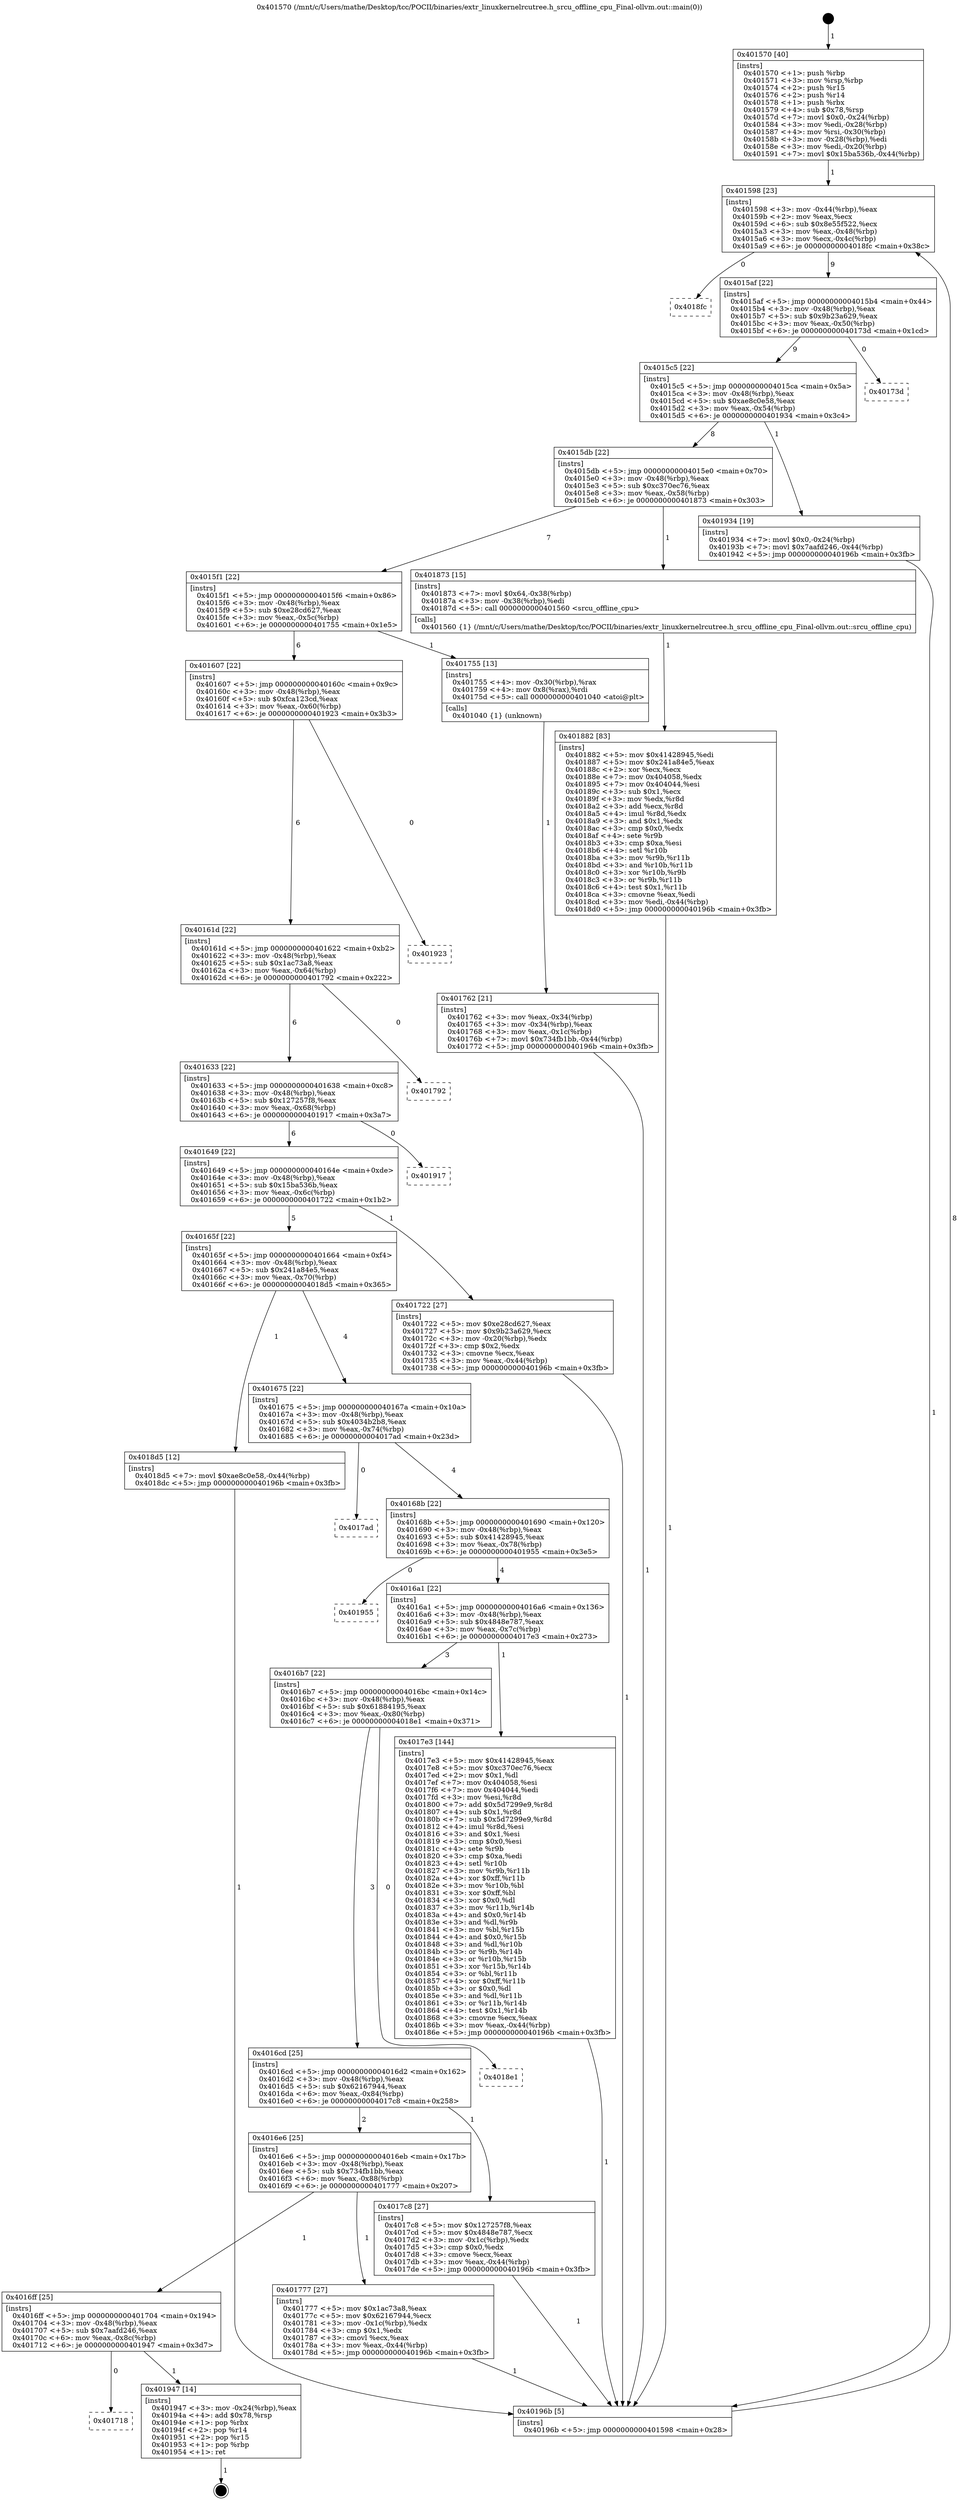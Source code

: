 digraph "0x401570" {
  label = "0x401570 (/mnt/c/Users/mathe/Desktop/tcc/POCII/binaries/extr_linuxkernelrcutree.h_srcu_offline_cpu_Final-ollvm.out::main(0))"
  labelloc = "t"
  node[shape=record]

  Entry [label="",width=0.3,height=0.3,shape=circle,fillcolor=black,style=filled]
  "0x401598" [label="{
     0x401598 [23]\l
     | [instrs]\l
     &nbsp;&nbsp;0x401598 \<+3\>: mov -0x44(%rbp),%eax\l
     &nbsp;&nbsp;0x40159b \<+2\>: mov %eax,%ecx\l
     &nbsp;&nbsp;0x40159d \<+6\>: sub $0x8e55f522,%ecx\l
     &nbsp;&nbsp;0x4015a3 \<+3\>: mov %eax,-0x48(%rbp)\l
     &nbsp;&nbsp;0x4015a6 \<+3\>: mov %ecx,-0x4c(%rbp)\l
     &nbsp;&nbsp;0x4015a9 \<+6\>: je 00000000004018fc \<main+0x38c\>\l
  }"]
  "0x4018fc" [label="{
     0x4018fc\l
  }", style=dashed]
  "0x4015af" [label="{
     0x4015af [22]\l
     | [instrs]\l
     &nbsp;&nbsp;0x4015af \<+5\>: jmp 00000000004015b4 \<main+0x44\>\l
     &nbsp;&nbsp;0x4015b4 \<+3\>: mov -0x48(%rbp),%eax\l
     &nbsp;&nbsp;0x4015b7 \<+5\>: sub $0x9b23a629,%eax\l
     &nbsp;&nbsp;0x4015bc \<+3\>: mov %eax,-0x50(%rbp)\l
     &nbsp;&nbsp;0x4015bf \<+6\>: je 000000000040173d \<main+0x1cd\>\l
  }"]
  Exit [label="",width=0.3,height=0.3,shape=circle,fillcolor=black,style=filled,peripheries=2]
  "0x40173d" [label="{
     0x40173d\l
  }", style=dashed]
  "0x4015c5" [label="{
     0x4015c5 [22]\l
     | [instrs]\l
     &nbsp;&nbsp;0x4015c5 \<+5\>: jmp 00000000004015ca \<main+0x5a\>\l
     &nbsp;&nbsp;0x4015ca \<+3\>: mov -0x48(%rbp),%eax\l
     &nbsp;&nbsp;0x4015cd \<+5\>: sub $0xae8c0e58,%eax\l
     &nbsp;&nbsp;0x4015d2 \<+3\>: mov %eax,-0x54(%rbp)\l
     &nbsp;&nbsp;0x4015d5 \<+6\>: je 0000000000401934 \<main+0x3c4\>\l
  }"]
  "0x401718" [label="{
     0x401718\l
  }", style=dashed]
  "0x401934" [label="{
     0x401934 [19]\l
     | [instrs]\l
     &nbsp;&nbsp;0x401934 \<+7\>: movl $0x0,-0x24(%rbp)\l
     &nbsp;&nbsp;0x40193b \<+7\>: movl $0x7aafd246,-0x44(%rbp)\l
     &nbsp;&nbsp;0x401942 \<+5\>: jmp 000000000040196b \<main+0x3fb\>\l
  }"]
  "0x4015db" [label="{
     0x4015db [22]\l
     | [instrs]\l
     &nbsp;&nbsp;0x4015db \<+5\>: jmp 00000000004015e0 \<main+0x70\>\l
     &nbsp;&nbsp;0x4015e0 \<+3\>: mov -0x48(%rbp),%eax\l
     &nbsp;&nbsp;0x4015e3 \<+5\>: sub $0xc370ec76,%eax\l
     &nbsp;&nbsp;0x4015e8 \<+3\>: mov %eax,-0x58(%rbp)\l
     &nbsp;&nbsp;0x4015eb \<+6\>: je 0000000000401873 \<main+0x303\>\l
  }"]
  "0x401947" [label="{
     0x401947 [14]\l
     | [instrs]\l
     &nbsp;&nbsp;0x401947 \<+3\>: mov -0x24(%rbp),%eax\l
     &nbsp;&nbsp;0x40194a \<+4\>: add $0x78,%rsp\l
     &nbsp;&nbsp;0x40194e \<+1\>: pop %rbx\l
     &nbsp;&nbsp;0x40194f \<+2\>: pop %r14\l
     &nbsp;&nbsp;0x401951 \<+2\>: pop %r15\l
     &nbsp;&nbsp;0x401953 \<+1\>: pop %rbp\l
     &nbsp;&nbsp;0x401954 \<+1\>: ret\l
  }"]
  "0x401873" [label="{
     0x401873 [15]\l
     | [instrs]\l
     &nbsp;&nbsp;0x401873 \<+7\>: movl $0x64,-0x38(%rbp)\l
     &nbsp;&nbsp;0x40187a \<+3\>: mov -0x38(%rbp),%edi\l
     &nbsp;&nbsp;0x40187d \<+5\>: call 0000000000401560 \<srcu_offline_cpu\>\l
     | [calls]\l
     &nbsp;&nbsp;0x401560 \{1\} (/mnt/c/Users/mathe/Desktop/tcc/POCII/binaries/extr_linuxkernelrcutree.h_srcu_offline_cpu_Final-ollvm.out::srcu_offline_cpu)\l
  }"]
  "0x4015f1" [label="{
     0x4015f1 [22]\l
     | [instrs]\l
     &nbsp;&nbsp;0x4015f1 \<+5\>: jmp 00000000004015f6 \<main+0x86\>\l
     &nbsp;&nbsp;0x4015f6 \<+3\>: mov -0x48(%rbp),%eax\l
     &nbsp;&nbsp;0x4015f9 \<+5\>: sub $0xe28cd627,%eax\l
     &nbsp;&nbsp;0x4015fe \<+3\>: mov %eax,-0x5c(%rbp)\l
     &nbsp;&nbsp;0x401601 \<+6\>: je 0000000000401755 \<main+0x1e5\>\l
  }"]
  "0x401882" [label="{
     0x401882 [83]\l
     | [instrs]\l
     &nbsp;&nbsp;0x401882 \<+5\>: mov $0x41428945,%edi\l
     &nbsp;&nbsp;0x401887 \<+5\>: mov $0x241a84e5,%eax\l
     &nbsp;&nbsp;0x40188c \<+2\>: xor %ecx,%ecx\l
     &nbsp;&nbsp;0x40188e \<+7\>: mov 0x404058,%edx\l
     &nbsp;&nbsp;0x401895 \<+7\>: mov 0x404044,%esi\l
     &nbsp;&nbsp;0x40189c \<+3\>: sub $0x1,%ecx\l
     &nbsp;&nbsp;0x40189f \<+3\>: mov %edx,%r8d\l
     &nbsp;&nbsp;0x4018a2 \<+3\>: add %ecx,%r8d\l
     &nbsp;&nbsp;0x4018a5 \<+4\>: imul %r8d,%edx\l
     &nbsp;&nbsp;0x4018a9 \<+3\>: and $0x1,%edx\l
     &nbsp;&nbsp;0x4018ac \<+3\>: cmp $0x0,%edx\l
     &nbsp;&nbsp;0x4018af \<+4\>: sete %r9b\l
     &nbsp;&nbsp;0x4018b3 \<+3\>: cmp $0xa,%esi\l
     &nbsp;&nbsp;0x4018b6 \<+4\>: setl %r10b\l
     &nbsp;&nbsp;0x4018ba \<+3\>: mov %r9b,%r11b\l
     &nbsp;&nbsp;0x4018bd \<+3\>: and %r10b,%r11b\l
     &nbsp;&nbsp;0x4018c0 \<+3\>: xor %r10b,%r9b\l
     &nbsp;&nbsp;0x4018c3 \<+3\>: or %r9b,%r11b\l
     &nbsp;&nbsp;0x4018c6 \<+4\>: test $0x1,%r11b\l
     &nbsp;&nbsp;0x4018ca \<+3\>: cmovne %eax,%edi\l
     &nbsp;&nbsp;0x4018cd \<+3\>: mov %edi,-0x44(%rbp)\l
     &nbsp;&nbsp;0x4018d0 \<+5\>: jmp 000000000040196b \<main+0x3fb\>\l
  }"]
  "0x401755" [label="{
     0x401755 [13]\l
     | [instrs]\l
     &nbsp;&nbsp;0x401755 \<+4\>: mov -0x30(%rbp),%rax\l
     &nbsp;&nbsp;0x401759 \<+4\>: mov 0x8(%rax),%rdi\l
     &nbsp;&nbsp;0x40175d \<+5\>: call 0000000000401040 \<atoi@plt\>\l
     | [calls]\l
     &nbsp;&nbsp;0x401040 \{1\} (unknown)\l
  }"]
  "0x401607" [label="{
     0x401607 [22]\l
     | [instrs]\l
     &nbsp;&nbsp;0x401607 \<+5\>: jmp 000000000040160c \<main+0x9c\>\l
     &nbsp;&nbsp;0x40160c \<+3\>: mov -0x48(%rbp),%eax\l
     &nbsp;&nbsp;0x40160f \<+5\>: sub $0xfca123cd,%eax\l
     &nbsp;&nbsp;0x401614 \<+3\>: mov %eax,-0x60(%rbp)\l
     &nbsp;&nbsp;0x401617 \<+6\>: je 0000000000401923 \<main+0x3b3\>\l
  }"]
  "0x4016ff" [label="{
     0x4016ff [25]\l
     | [instrs]\l
     &nbsp;&nbsp;0x4016ff \<+5\>: jmp 0000000000401704 \<main+0x194\>\l
     &nbsp;&nbsp;0x401704 \<+3\>: mov -0x48(%rbp),%eax\l
     &nbsp;&nbsp;0x401707 \<+5\>: sub $0x7aafd246,%eax\l
     &nbsp;&nbsp;0x40170c \<+6\>: mov %eax,-0x8c(%rbp)\l
     &nbsp;&nbsp;0x401712 \<+6\>: je 0000000000401947 \<main+0x3d7\>\l
  }"]
  "0x401923" [label="{
     0x401923\l
  }", style=dashed]
  "0x40161d" [label="{
     0x40161d [22]\l
     | [instrs]\l
     &nbsp;&nbsp;0x40161d \<+5\>: jmp 0000000000401622 \<main+0xb2\>\l
     &nbsp;&nbsp;0x401622 \<+3\>: mov -0x48(%rbp),%eax\l
     &nbsp;&nbsp;0x401625 \<+5\>: sub $0x1ac73a8,%eax\l
     &nbsp;&nbsp;0x40162a \<+3\>: mov %eax,-0x64(%rbp)\l
     &nbsp;&nbsp;0x40162d \<+6\>: je 0000000000401792 \<main+0x222\>\l
  }"]
  "0x401777" [label="{
     0x401777 [27]\l
     | [instrs]\l
     &nbsp;&nbsp;0x401777 \<+5\>: mov $0x1ac73a8,%eax\l
     &nbsp;&nbsp;0x40177c \<+5\>: mov $0x62167944,%ecx\l
     &nbsp;&nbsp;0x401781 \<+3\>: mov -0x1c(%rbp),%edx\l
     &nbsp;&nbsp;0x401784 \<+3\>: cmp $0x1,%edx\l
     &nbsp;&nbsp;0x401787 \<+3\>: cmovl %ecx,%eax\l
     &nbsp;&nbsp;0x40178a \<+3\>: mov %eax,-0x44(%rbp)\l
     &nbsp;&nbsp;0x40178d \<+5\>: jmp 000000000040196b \<main+0x3fb\>\l
  }"]
  "0x401792" [label="{
     0x401792\l
  }", style=dashed]
  "0x401633" [label="{
     0x401633 [22]\l
     | [instrs]\l
     &nbsp;&nbsp;0x401633 \<+5\>: jmp 0000000000401638 \<main+0xc8\>\l
     &nbsp;&nbsp;0x401638 \<+3\>: mov -0x48(%rbp),%eax\l
     &nbsp;&nbsp;0x40163b \<+5\>: sub $0x127257f8,%eax\l
     &nbsp;&nbsp;0x401640 \<+3\>: mov %eax,-0x68(%rbp)\l
     &nbsp;&nbsp;0x401643 \<+6\>: je 0000000000401917 \<main+0x3a7\>\l
  }"]
  "0x4016e6" [label="{
     0x4016e6 [25]\l
     | [instrs]\l
     &nbsp;&nbsp;0x4016e6 \<+5\>: jmp 00000000004016eb \<main+0x17b\>\l
     &nbsp;&nbsp;0x4016eb \<+3\>: mov -0x48(%rbp),%eax\l
     &nbsp;&nbsp;0x4016ee \<+5\>: sub $0x734fb1bb,%eax\l
     &nbsp;&nbsp;0x4016f3 \<+6\>: mov %eax,-0x88(%rbp)\l
     &nbsp;&nbsp;0x4016f9 \<+6\>: je 0000000000401777 \<main+0x207\>\l
  }"]
  "0x401917" [label="{
     0x401917\l
  }", style=dashed]
  "0x401649" [label="{
     0x401649 [22]\l
     | [instrs]\l
     &nbsp;&nbsp;0x401649 \<+5\>: jmp 000000000040164e \<main+0xde\>\l
     &nbsp;&nbsp;0x40164e \<+3\>: mov -0x48(%rbp),%eax\l
     &nbsp;&nbsp;0x401651 \<+5\>: sub $0x15ba536b,%eax\l
     &nbsp;&nbsp;0x401656 \<+3\>: mov %eax,-0x6c(%rbp)\l
     &nbsp;&nbsp;0x401659 \<+6\>: je 0000000000401722 \<main+0x1b2\>\l
  }"]
  "0x4017c8" [label="{
     0x4017c8 [27]\l
     | [instrs]\l
     &nbsp;&nbsp;0x4017c8 \<+5\>: mov $0x127257f8,%eax\l
     &nbsp;&nbsp;0x4017cd \<+5\>: mov $0x4848e787,%ecx\l
     &nbsp;&nbsp;0x4017d2 \<+3\>: mov -0x1c(%rbp),%edx\l
     &nbsp;&nbsp;0x4017d5 \<+3\>: cmp $0x0,%edx\l
     &nbsp;&nbsp;0x4017d8 \<+3\>: cmove %ecx,%eax\l
     &nbsp;&nbsp;0x4017db \<+3\>: mov %eax,-0x44(%rbp)\l
     &nbsp;&nbsp;0x4017de \<+5\>: jmp 000000000040196b \<main+0x3fb\>\l
  }"]
  "0x401722" [label="{
     0x401722 [27]\l
     | [instrs]\l
     &nbsp;&nbsp;0x401722 \<+5\>: mov $0xe28cd627,%eax\l
     &nbsp;&nbsp;0x401727 \<+5\>: mov $0x9b23a629,%ecx\l
     &nbsp;&nbsp;0x40172c \<+3\>: mov -0x20(%rbp),%edx\l
     &nbsp;&nbsp;0x40172f \<+3\>: cmp $0x2,%edx\l
     &nbsp;&nbsp;0x401732 \<+3\>: cmovne %ecx,%eax\l
     &nbsp;&nbsp;0x401735 \<+3\>: mov %eax,-0x44(%rbp)\l
     &nbsp;&nbsp;0x401738 \<+5\>: jmp 000000000040196b \<main+0x3fb\>\l
  }"]
  "0x40165f" [label="{
     0x40165f [22]\l
     | [instrs]\l
     &nbsp;&nbsp;0x40165f \<+5\>: jmp 0000000000401664 \<main+0xf4\>\l
     &nbsp;&nbsp;0x401664 \<+3\>: mov -0x48(%rbp),%eax\l
     &nbsp;&nbsp;0x401667 \<+5\>: sub $0x241a84e5,%eax\l
     &nbsp;&nbsp;0x40166c \<+3\>: mov %eax,-0x70(%rbp)\l
     &nbsp;&nbsp;0x40166f \<+6\>: je 00000000004018d5 \<main+0x365\>\l
  }"]
  "0x40196b" [label="{
     0x40196b [5]\l
     | [instrs]\l
     &nbsp;&nbsp;0x40196b \<+5\>: jmp 0000000000401598 \<main+0x28\>\l
  }"]
  "0x401570" [label="{
     0x401570 [40]\l
     | [instrs]\l
     &nbsp;&nbsp;0x401570 \<+1\>: push %rbp\l
     &nbsp;&nbsp;0x401571 \<+3\>: mov %rsp,%rbp\l
     &nbsp;&nbsp;0x401574 \<+2\>: push %r15\l
     &nbsp;&nbsp;0x401576 \<+2\>: push %r14\l
     &nbsp;&nbsp;0x401578 \<+1\>: push %rbx\l
     &nbsp;&nbsp;0x401579 \<+4\>: sub $0x78,%rsp\l
     &nbsp;&nbsp;0x40157d \<+7\>: movl $0x0,-0x24(%rbp)\l
     &nbsp;&nbsp;0x401584 \<+3\>: mov %edi,-0x28(%rbp)\l
     &nbsp;&nbsp;0x401587 \<+4\>: mov %rsi,-0x30(%rbp)\l
     &nbsp;&nbsp;0x40158b \<+3\>: mov -0x28(%rbp),%edi\l
     &nbsp;&nbsp;0x40158e \<+3\>: mov %edi,-0x20(%rbp)\l
     &nbsp;&nbsp;0x401591 \<+7\>: movl $0x15ba536b,-0x44(%rbp)\l
  }"]
  "0x401762" [label="{
     0x401762 [21]\l
     | [instrs]\l
     &nbsp;&nbsp;0x401762 \<+3\>: mov %eax,-0x34(%rbp)\l
     &nbsp;&nbsp;0x401765 \<+3\>: mov -0x34(%rbp),%eax\l
     &nbsp;&nbsp;0x401768 \<+3\>: mov %eax,-0x1c(%rbp)\l
     &nbsp;&nbsp;0x40176b \<+7\>: movl $0x734fb1bb,-0x44(%rbp)\l
     &nbsp;&nbsp;0x401772 \<+5\>: jmp 000000000040196b \<main+0x3fb\>\l
  }"]
  "0x4016cd" [label="{
     0x4016cd [25]\l
     | [instrs]\l
     &nbsp;&nbsp;0x4016cd \<+5\>: jmp 00000000004016d2 \<main+0x162\>\l
     &nbsp;&nbsp;0x4016d2 \<+3\>: mov -0x48(%rbp),%eax\l
     &nbsp;&nbsp;0x4016d5 \<+5\>: sub $0x62167944,%eax\l
     &nbsp;&nbsp;0x4016da \<+6\>: mov %eax,-0x84(%rbp)\l
     &nbsp;&nbsp;0x4016e0 \<+6\>: je 00000000004017c8 \<main+0x258\>\l
  }"]
  "0x4018d5" [label="{
     0x4018d5 [12]\l
     | [instrs]\l
     &nbsp;&nbsp;0x4018d5 \<+7\>: movl $0xae8c0e58,-0x44(%rbp)\l
     &nbsp;&nbsp;0x4018dc \<+5\>: jmp 000000000040196b \<main+0x3fb\>\l
  }"]
  "0x401675" [label="{
     0x401675 [22]\l
     | [instrs]\l
     &nbsp;&nbsp;0x401675 \<+5\>: jmp 000000000040167a \<main+0x10a\>\l
     &nbsp;&nbsp;0x40167a \<+3\>: mov -0x48(%rbp),%eax\l
     &nbsp;&nbsp;0x40167d \<+5\>: sub $0x4034b2b8,%eax\l
     &nbsp;&nbsp;0x401682 \<+3\>: mov %eax,-0x74(%rbp)\l
     &nbsp;&nbsp;0x401685 \<+6\>: je 00000000004017ad \<main+0x23d\>\l
  }"]
  "0x4018e1" [label="{
     0x4018e1\l
  }", style=dashed]
  "0x4017ad" [label="{
     0x4017ad\l
  }", style=dashed]
  "0x40168b" [label="{
     0x40168b [22]\l
     | [instrs]\l
     &nbsp;&nbsp;0x40168b \<+5\>: jmp 0000000000401690 \<main+0x120\>\l
     &nbsp;&nbsp;0x401690 \<+3\>: mov -0x48(%rbp),%eax\l
     &nbsp;&nbsp;0x401693 \<+5\>: sub $0x41428945,%eax\l
     &nbsp;&nbsp;0x401698 \<+3\>: mov %eax,-0x78(%rbp)\l
     &nbsp;&nbsp;0x40169b \<+6\>: je 0000000000401955 \<main+0x3e5\>\l
  }"]
  "0x4016b7" [label="{
     0x4016b7 [22]\l
     | [instrs]\l
     &nbsp;&nbsp;0x4016b7 \<+5\>: jmp 00000000004016bc \<main+0x14c\>\l
     &nbsp;&nbsp;0x4016bc \<+3\>: mov -0x48(%rbp),%eax\l
     &nbsp;&nbsp;0x4016bf \<+5\>: sub $0x61884195,%eax\l
     &nbsp;&nbsp;0x4016c4 \<+3\>: mov %eax,-0x80(%rbp)\l
     &nbsp;&nbsp;0x4016c7 \<+6\>: je 00000000004018e1 \<main+0x371\>\l
  }"]
  "0x401955" [label="{
     0x401955\l
  }", style=dashed]
  "0x4016a1" [label="{
     0x4016a1 [22]\l
     | [instrs]\l
     &nbsp;&nbsp;0x4016a1 \<+5\>: jmp 00000000004016a6 \<main+0x136\>\l
     &nbsp;&nbsp;0x4016a6 \<+3\>: mov -0x48(%rbp),%eax\l
     &nbsp;&nbsp;0x4016a9 \<+5\>: sub $0x4848e787,%eax\l
     &nbsp;&nbsp;0x4016ae \<+3\>: mov %eax,-0x7c(%rbp)\l
     &nbsp;&nbsp;0x4016b1 \<+6\>: je 00000000004017e3 \<main+0x273\>\l
  }"]
  "0x4017e3" [label="{
     0x4017e3 [144]\l
     | [instrs]\l
     &nbsp;&nbsp;0x4017e3 \<+5\>: mov $0x41428945,%eax\l
     &nbsp;&nbsp;0x4017e8 \<+5\>: mov $0xc370ec76,%ecx\l
     &nbsp;&nbsp;0x4017ed \<+2\>: mov $0x1,%dl\l
     &nbsp;&nbsp;0x4017ef \<+7\>: mov 0x404058,%esi\l
     &nbsp;&nbsp;0x4017f6 \<+7\>: mov 0x404044,%edi\l
     &nbsp;&nbsp;0x4017fd \<+3\>: mov %esi,%r8d\l
     &nbsp;&nbsp;0x401800 \<+7\>: add $0x5d7299e9,%r8d\l
     &nbsp;&nbsp;0x401807 \<+4\>: sub $0x1,%r8d\l
     &nbsp;&nbsp;0x40180b \<+7\>: sub $0x5d7299e9,%r8d\l
     &nbsp;&nbsp;0x401812 \<+4\>: imul %r8d,%esi\l
     &nbsp;&nbsp;0x401816 \<+3\>: and $0x1,%esi\l
     &nbsp;&nbsp;0x401819 \<+3\>: cmp $0x0,%esi\l
     &nbsp;&nbsp;0x40181c \<+4\>: sete %r9b\l
     &nbsp;&nbsp;0x401820 \<+3\>: cmp $0xa,%edi\l
     &nbsp;&nbsp;0x401823 \<+4\>: setl %r10b\l
     &nbsp;&nbsp;0x401827 \<+3\>: mov %r9b,%r11b\l
     &nbsp;&nbsp;0x40182a \<+4\>: xor $0xff,%r11b\l
     &nbsp;&nbsp;0x40182e \<+3\>: mov %r10b,%bl\l
     &nbsp;&nbsp;0x401831 \<+3\>: xor $0xff,%bl\l
     &nbsp;&nbsp;0x401834 \<+3\>: xor $0x0,%dl\l
     &nbsp;&nbsp;0x401837 \<+3\>: mov %r11b,%r14b\l
     &nbsp;&nbsp;0x40183a \<+4\>: and $0x0,%r14b\l
     &nbsp;&nbsp;0x40183e \<+3\>: and %dl,%r9b\l
     &nbsp;&nbsp;0x401841 \<+3\>: mov %bl,%r15b\l
     &nbsp;&nbsp;0x401844 \<+4\>: and $0x0,%r15b\l
     &nbsp;&nbsp;0x401848 \<+3\>: and %dl,%r10b\l
     &nbsp;&nbsp;0x40184b \<+3\>: or %r9b,%r14b\l
     &nbsp;&nbsp;0x40184e \<+3\>: or %r10b,%r15b\l
     &nbsp;&nbsp;0x401851 \<+3\>: xor %r15b,%r14b\l
     &nbsp;&nbsp;0x401854 \<+3\>: or %bl,%r11b\l
     &nbsp;&nbsp;0x401857 \<+4\>: xor $0xff,%r11b\l
     &nbsp;&nbsp;0x40185b \<+3\>: or $0x0,%dl\l
     &nbsp;&nbsp;0x40185e \<+3\>: and %dl,%r11b\l
     &nbsp;&nbsp;0x401861 \<+3\>: or %r11b,%r14b\l
     &nbsp;&nbsp;0x401864 \<+4\>: test $0x1,%r14b\l
     &nbsp;&nbsp;0x401868 \<+3\>: cmovne %ecx,%eax\l
     &nbsp;&nbsp;0x40186b \<+3\>: mov %eax,-0x44(%rbp)\l
     &nbsp;&nbsp;0x40186e \<+5\>: jmp 000000000040196b \<main+0x3fb\>\l
  }"]
  Entry -> "0x401570" [label=" 1"]
  "0x401598" -> "0x4018fc" [label=" 0"]
  "0x401598" -> "0x4015af" [label=" 9"]
  "0x401947" -> Exit [label=" 1"]
  "0x4015af" -> "0x40173d" [label=" 0"]
  "0x4015af" -> "0x4015c5" [label=" 9"]
  "0x4016ff" -> "0x401718" [label=" 0"]
  "0x4015c5" -> "0x401934" [label=" 1"]
  "0x4015c5" -> "0x4015db" [label=" 8"]
  "0x4016ff" -> "0x401947" [label=" 1"]
  "0x4015db" -> "0x401873" [label=" 1"]
  "0x4015db" -> "0x4015f1" [label=" 7"]
  "0x401934" -> "0x40196b" [label=" 1"]
  "0x4015f1" -> "0x401755" [label=" 1"]
  "0x4015f1" -> "0x401607" [label=" 6"]
  "0x4018d5" -> "0x40196b" [label=" 1"]
  "0x401607" -> "0x401923" [label=" 0"]
  "0x401607" -> "0x40161d" [label=" 6"]
  "0x401882" -> "0x40196b" [label=" 1"]
  "0x40161d" -> "0x401792" [label=" 0"]
  "0x40161d" -> "0x401633" [label=" 6"]
  "0x401873" -> "0x401882" [label=" 1"]
  "0x401633" -> "0x401917" [label=" 0"]
  "0x401633" -> "0x401649" [label=" 6"]
  "0x4017c8" -> "0x40196b" [label=" 1"]
  "0x401649" -> "0x401722" [label=" 1"]
  "0x401649" -> "0x40165f" [label=" 5"]
  "0x401722" -> "0x40196b" [label=" 1"]
  "0x401570" -> "0x401598" [label=" 1"]
  "0x40196b" -> "0x401598" [label=" 8"]
  "0x401755" -> "0x401762" [label=" 1"]
  "0x401762" -> "0x40196b" [label=" 1"]
  "0x401777" -> "0x40196b" [label=" 1"]
  "0x40165f" -> "0x4018d5" [label=" 1"]
  "0x40165f" -> "0x401675" [label=" 4"]
  "0x4016e6" -> "0x401777" [label=" 1"]
  "0x401675" -> "0x4017ad" [label=" 0"]
  "0x401675" -> "0x40168b" [label=" 4"]
  "0x4017e3" -> "0x40196b" [label=" 1"]
  "0x40168b" -> "0x401955" [label=" 0"]
  "0x40168b" -> "0x4016a1" [label=" 4"]
  "0x4016cd" -> "0x4017c8" [label=" 1"]
  "0x4016a1" -> "0x4017e3" [label=" 1"]
  "0x4016a1" -> "0x4016b7" [label=" 3"]
  "0x4016cd" -> "0x4016e6" [label=" 2"]
  "0x4016b7" -> "0x4018e1" [label=" 0"]
  "0x4016b7" -> "0x4016cd" [label=" 3"]
  "0x4016e6" -> "0x4016ff" [label=" 1"]
}
